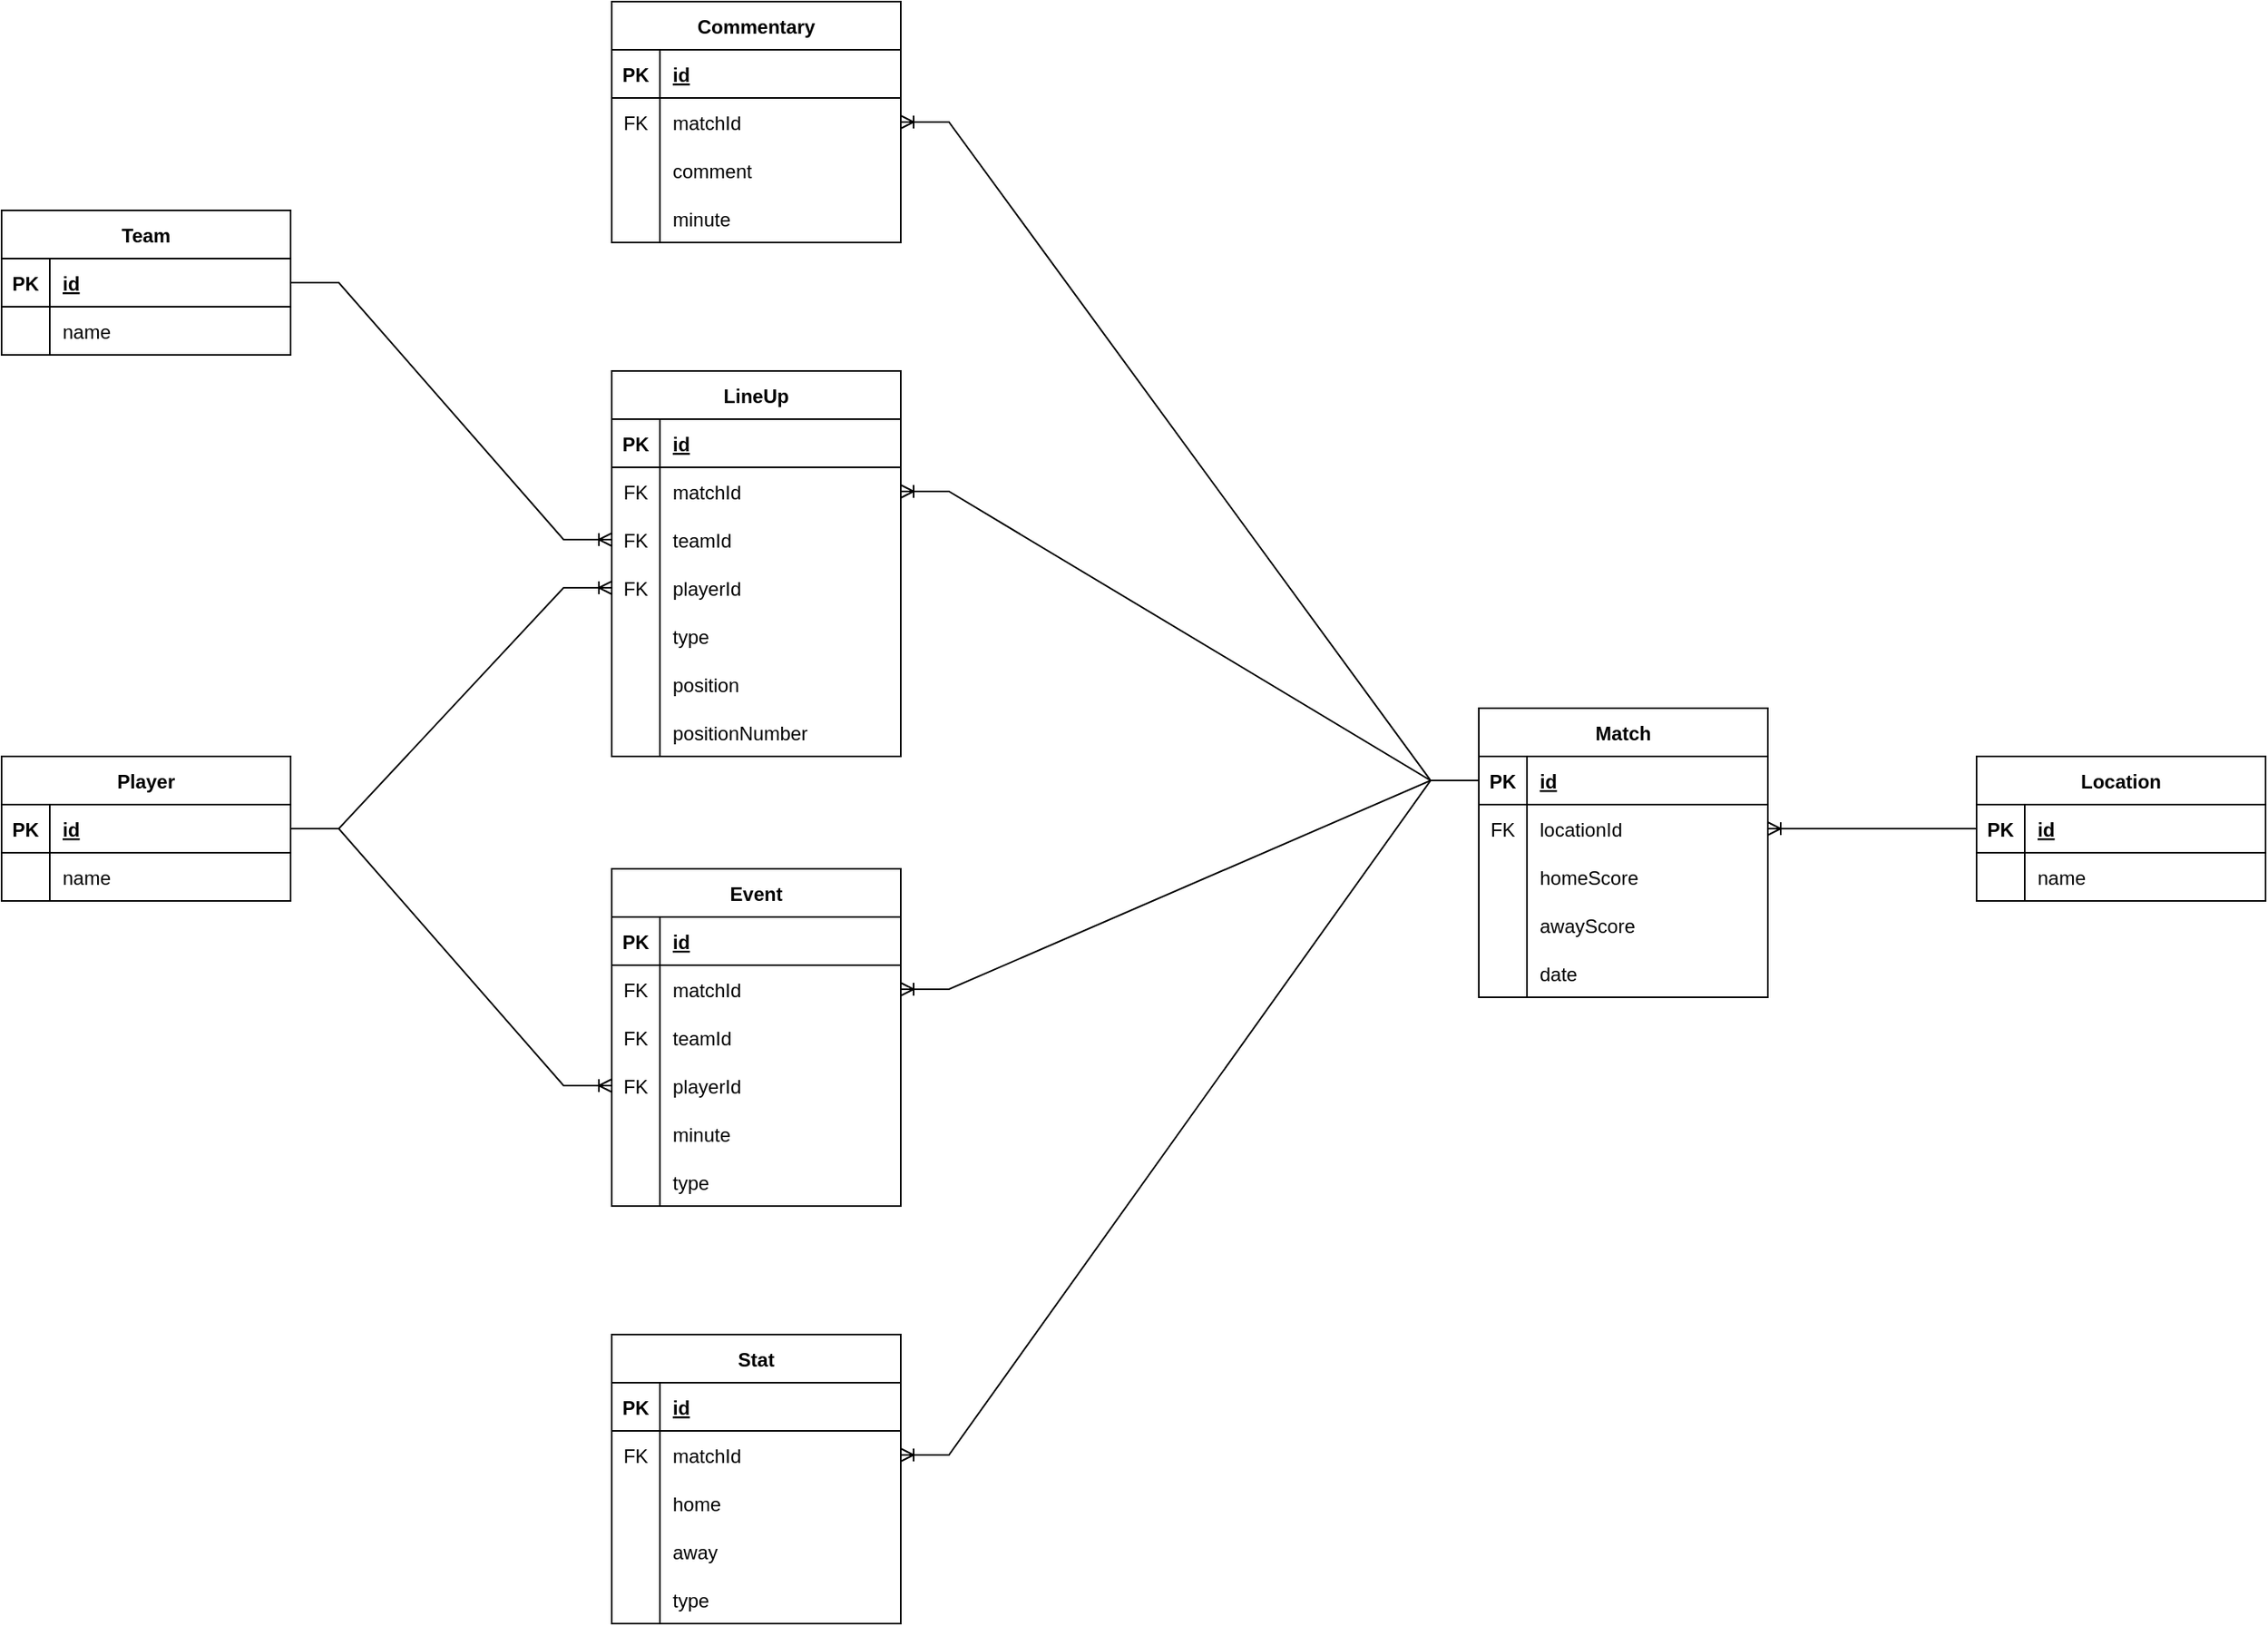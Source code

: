 <mxfile version="20.3.0" type="device"><diagram id="R2lEEEUBdFMjLlhIrx00" name="Page-1"><mxGraphModel dx="1077" dy="1145" grid="1" gridSize="10" guides="1" tooltips="1" connect="1" arrows="1" fold="1" page="1" pageScale="1" pageWidth="850" pageHeight="1100" math="0" shadow="0" extFonts="Permanent Marker^https://fonts.googleapis.com/css?family=Permanent+Marker"><root><mxCell id="0"/><mxCell id="1" parent="0"/><mxCell id="EZEX6JKHG1NDSwxUz5TP-1" value="Commentary" style="shape=table;startSize=30;container=1;collapsible=1;childLayout=tableLayout;fixedRows=1;rowLines=0;fontStyle=1;align=center;resizeLast=1;" vertex="1" parent="1"><mxGeometry x="500" y="50" width="180" height="150" as="geometry"/></mxCell><mxCell id="EZEX6JKHG1NDSwxUz5TP-2" value="" style="shape=tableRow;horizontal=0;startSize=0;swimlaneHead=0;swimlaneBody=0;fillColor=none;collapsible=0;dropTarget=0;points=[[0,0.5],[1,0.5]];portConstraint=eastwest;top=0;left=0;right=0;bottom=1;" vertex="1" parent="EZEX6JKHG1NDSwxUz5TP-1"><mxGeometry y="30" width="180" height="30" as="geometry"/></mxCell><mxCell id="EZEX6JKHG1NDSwxUz5TP-3" value="PK" style="shape=partialRectangle;connectable=0;fillColor=none;top=0;left=0;bottom=0;right=0;fontStyle=1;overflow=hidden;" vertex="1" parent="EZEX6JKHG1NDSwxUz5TP-2"><mxGeometry width="30" height="30" as="geometry"><mxRectangle width="30" height="30" as="alternateBounds"/></mxGeometry></mxCell><mxCell id="EZEX6JKHG1NDSwxUz5TP-4" value="id" style="shape=partialRectangle;connectable=0;fillColor=none;top=0;left=0;bottom=0;right=0;align=left;spacingLeft=6;fontStyle=5;overflow=hidden;" vertex="1" parent="EZEX6JKHG1NDSwxUz5TP-2"><mxGeometry x="30" width="150" height="30" as="geometry"><mxRectangle width="150" height="30" as="alternateBounds"/></mxGeometry></mxCell><mxCell id="EZEX6JKHG1NDSwxUz5TP-5" value="" style="shape=tableRow;horizontal=0;startSize=0;swimlaneHead=0;swimlaneBody=0;fillColor=none;collapsible=0;dropTarget=0;points=[[0,0.5],[1,0.5]];portConstraint=eastwest;top=0;left=0;right=0;bottom=0;" vertex="1" parent="EZEX6JKHG1NDSwxUz5TP-1"><mxGeometry y="60" width="180" height="30" as="geometry"/></mxCell><mxCell id="EZEX6JKHG1NDSwxUz5TP-6" value="FK" style="shape=partialRectangle;connectable=0;fillColor=none;top=0;left=0;bottom=0;right=0;editable=1;overflow=hidden;" vertex="1" parent="EZEX6JKHG1NDSwxUz5TP-5"><mxGeometry width="30" height="30" as="geometry"><mxRectangle width="30" height="30" as="alternateBounds"/></mxGeometry></mxCell><mxCell id="EZEX6JKHG1NDSwxUz5TP-7" value="matchId" style="shape=partialRectangle;connectable=0;fillColor=none;top=0;left=0;bottom=0;right=0;align=left;spacingLeft=6;overflow=hidden;" vertex="1" parent="EZEX6JKHG1NDSwxUz5TP-5"><mxGeometry x="30" width="150" height="30" as="geometry"><mxRectangle width="150" height="30" as="alternateBounds"/></mxGeometry></mxCell><mxCell id="EZEX6JKHG1NDSwxUz5TP-8" value="" style="shape=tableRow;horizontal=0;startSize=0;swimlaneHead=0;swimlaneBody=0;fillColor=none;collapsible=0;dropTarget=0;points=[[0,0.5],[1,0.5]];portConstraint=eastwest;top=0;left=0;right=0;bottom=0;" vertex="1" parent="EZEX6JKHG1NDSwxUz5TP-1"><mxGeometry y="90" width="180" height="30" as="geometry"/></mxCell><mxCell id="EZEX6JKHG1NDSwxUz5TP-9" value="" style="shape=partialRectangle;connectable=0;fillColor=none;top=0;left=0;bottom=0;right=0;editable=1;overflow=hidden;" vertex="1" parent="EZEX6JKHG1NDSwxUz5TP-8"><mxGeometry width="30" height="30" as="geometry"><mxRectangle width="30" height="30" as="alternateBounds"/></mxGeometry></mxCell><mxCell id="EZEX6JKHG1NDSwxUz5TP-10" value="comment" style="shape=partialRectangle;connectable=0;fillColor=none;top=0;left=0;bottom=0;right=0;align=left;spacingLeft=6;overflow=hidden;" vertex="1" parent="EZEX6JKHG1NDSwxUz5TP-8"><mxGeometry x="30" width="150" height="30" as="geometry"><mxRectangle width="150" height="30" as="alternateBounds"/></mxGeometry></mxCell><mxCell id="EZEX6JKHG1NDSwxUz5TP-11" value="" style="shape=tableRow;horizontal=0;startSize=0;swimlaneHead=0;swimlaneBody=0;fillColor=none;collapsible=0;dropTarget=0;points=[[0,0.5],[1,0.5]];portConstraint=eastwest;top=0;left=0;right=0;bottom=0;" vertex="1" parent="EZEX6JKHG1NDSwxUz5TP-1"><mxGeometry y="120" width="180" height="30" as="geometry"/></mxCell><mxCell id="EZEX6JKHG1NDSwxUz5TP-12" value="" style="shape=partialRectangle;connectable=0;fillColor=none;top=0;left=0;bottom=0;right=0;editable=1;overflow=hidden;" vertex="1" parent="EZEX6JKHG1NDSwxUz5TP-11"><mxGeometry width="30" height="30" as="geometry"><mxRectangle width="30" height="30" as="alternateBounds"/></mxGeometry></mxCell><mxCell id="EZEX6JKHG1NDSwxUz5TP-13" value="minute" style="shape=partialRectangle;connectable=0;fillColor=none;top=0;left=0;bottom=0;right=0;align=left;spacingLeft=6;overflow=hidden;" vertex="1" parent="EZEX6JKHG1NDSwxUz5TP-11"><mxGeometry x="30" width="150" height="30" as="geometry"><mxRectangle width="150" height="30" as="alternateBounds"/></mxGeometry></mxCell><mxCell id="EZEX6JKHG1NDSwxUz5TP-14" value="Event" style="shape=table;startSize=30;container=1;collapsible=1;childLayout=tableLayout;fixedRows=1;rowLines=0;fontStyle=1;align=center;resizeLast=1;" vertex="1" parent="1"><mxGeometry x="500" y="590" width="180" height="210" as="geometry"><mxRectangle x="330" y="500" width="70" height="30" as="alternateBounds"/></mxGeometry></mxCell><mxCell id="EZEX6JKHG1NDSwxUz5TP-15" value="" style="shape=tableRow;horizontal=0;startSize=0;swimlaneHead=0;swimlaneBody=0;fillColor=none;collapsible=0;dropTarget=0;points=[[0,0.5],[1,0.5]];portConstraint=eastwest;top=0;left=0;right=0;bottom=1;" vertex="1" parent="EZEX6JKHG1NDSwxUz5TP-14"><mxGeometry y="30" width="180" height="30" as="geometry"/></mxCell><mxCell id="EZEX6JKHG1NDSwxUz5TP-16" value="PK" style="shape=partialRectangle;connectable=0;fillColor=none;top=0;left=0;bottom=0;right=0;fontStyle=1;overflow=hidden;" vertex="1" parent="EZEX6JKHG1NDSwxUz5TP-15"><mxGeometry width="30" height="30" as="geometry"><mxRectangle width="30" height="30" as="alternateBounds"/></mxGeometry></mxCell><mxCell id="EZEX6JKHG1NDSwxUz5TP-17" value="id" style="shape=partialRectangle;connectable=0;fillColor=none;top=0;left=0;bottom=0;right=0;align=left;spacingLeft=6;fontStyle=5;overflow=hidden;" vertex="1" parent="EZEX6JKHG1NDSwxUz5TP-15"><mxGeometry x="30" width="150" height="30" as="geometry"><mxRectangle width="150" height="30" as="alternateBounds"/></mxGeometry></mxCell><mxCell id="EZEX6JKHG1NDSwxUz5TP-18" value="" style="shape=tableRow;horizontal=0;startSize=0;swimlaneHead=0;swimlaneBody=0;fillColor=none;collapsible=0;dropTarget=0;points=[[0,0.5],[1,0.5]];portConstraint=eastwest;top=0;left=0;right=0;bottom=0;" vertex="1" parent="EZEX6JKHG1NDSwxUz5TP-14"><mxGeometry y="60" width="180" height="30" as="geometry"/></mxCell><mxCell id="EZEX6JKHG1NDSwxUz5TP-19" value="FK" style="shape=partialRectangle;connectable=0;fillColor=none;top=0;left=0;bottom=0;right=0;editable=1;overflow=hidden;" vertex="1" parent="EZEX6JKHG1NDSwxUz5TP-18"><mxGeometry width="30" height="30" as="geometry"><mxRectangle width="30" height="30" as="alternateBounds"/></mxGeometry></mxCell><mxCell id="EZEX6JKHG1NDSwxUz5TP-20" value="matchId" style="shape=partialRectangle;connectable=0;fillColor=none;top=0;left=0;bottom=0;right=0;align=left;spacingLeft=6;overflow=hidden;" vertex="1" parent="EZEX6JKHG1NDSwxUz5TP-18"><mxGeometry x="30" width="150" height="30" as="geometry"><mxRectangle width="150" height="30" as="alternateBounds"/></mxGeometry></mxCell><mxCell id="EZEX6JKHG1NDSwxUz5TP-21" value="" style="shape=tableRow;horizontal=0;startSize=0;swimlaneHead=0;swimlaneBody=0;fillColor=none;collapsible=0;dropTarget=0;points=[[0,0.5],[1,0.5]];portConstraint=eastwest;top=0;left=0;right=0;bottom=0;" vertex="1" parent="EZEX6JKHG1NDSwxUz5TP-14"><mxGeometry y="90" width="180" height="30" as="geometry"/></mxCell><mxCell id="EZEX6JKHG1NDSwxUz5TP-22" value="FK" style="shape=partialRectangle;connectable=0;fillColor=none;top=0;left=0;bottom=0;right=0;editable=1;overflow=hidden;" vertex="1" parent="EZEX6JKHG1NDSwxUz5TP-21"><mxGeometry width="30" height="30" as="geometry"><mxRectangle width="30" height="30" as="alternateBounds"/></mxGeometry></mxCell><mxCell id="EZEX6JKHG1NDSwxUz5TP-23" value="teamId" style="shape=partialRectangle;connectable=0;fillColor=none;top=0;left=0;bottom=0;right=0;align=left;spacingLeft=6;overflow=hidden;" vertex="1" parent="EZEX6JKHG1NDSwxUz5TP-21"><mxGeometry x="30" width="150" height="30" as="geometry"><mxRectangle width="150" height="30" as="alternateBounds"/></mxGeometry></mxCell><mxCell id="EZEX6JKHG1NDSwxUz5TP-24" value="" style="shape=tableRow;horizontal=0;startSize=0;swimlaneHead=0;swimlaneBody=0;fillColor=none;collapsible=0;dropTarget=0;points=[[0,0.5],[1,0.5]];portConstraint=eastwest;top=0;left=0;right=0;bottom=0;" vertex="1" parent="EZEX6JKHG1NDSwxUz5TP-14"><mxGeometry y="120" width="180" height="30" as="geometry"/></mxCell><mxCell id="EZEX6JKHG1NDSwxUz5TP-25" value="FK" style="shape=partialRectangle;connectable=0;fillColor=none;top=0;left=0;bottom=0;right=0;editable=1;overflow=hidden;" vertex="1" parent="EZEX6JKHG1NDSwxUz5TP-24"><mxGeometry width="30" height="30" as="geometry"><mxRectangle width="30" height="30" as="alternateBounds"/></mxGeometry></mxCell><mxCell id="EZEX6JKHG1NDSwxUz5TP-26" value="playerId" style="shape=partialRectangle;connectable=0;fillColor=none;top=0;left=0;bottom=0;right=0;align=left;spacingLeft=6;overflow=hidden;" vertex="1" parent="EZEX6JKHG1NDSwxUz5TP-24"><mxGeometry x="30" width="150" height="30" as="geometry"><mxRectangle width="150" height="30" as="alternateBounds"/></mxGeometry></mxCell><mxCell id="EZEX6JKHG1NDSwxUz5TP-32" value="" style="shape=tableRow;horizontal=0;startSize=0;swimlaneHead=0;swimlaneBody=0;fillColor=none;collapsible=0;dropTarget=0;points=[[0,0.5],[1,0.5]];portConstraint=eastwest;top=0;left=0;right=0;bottom=0;" vertex="1" parent="EZEX6JKHG1NDSwxUz5TP-14"><mxGeometry y="150" width="180" height="30" as="geometry"/></mxCell><mxCell id="EZEX6JKHG1NDSwxUz5TP-33" value="" style="shape=partialRectangle;connectable=0;fillColor=none;top=0;left=0;bottom=0;right=0;editable=1;overflow=hidden;" vertex="1" parent="EZEX6JKHG1NDSwxUz5TP-32"><mxGeometry width="30" height="30" as="geometry"><mxRectangle width="30" height="30" as="alternateBounds"/></mxGeometry></mxCell><mxCell id="EZEX6JKHG1NDSwxUz5TP-34" value="minute" style="shape=partialRectangle;connectable=0;fillColor=none;top=0;left=0;bottom=0;right=0;align=left;spacingLeft=6;overflow=hidden;" vertex="1" parent="EZEX6JKHG1NDSwxUz5TP-32"><mxGeometry x="30" width="150" height="30" as="geometry"><mxRectangle width="150" height="30" as="alternateBounds"/></mxGeometry></mxCell><mxCell id="EZEX6JKHG1NDSwxUz5TP-35" value="" style="shape=tableRow;horizontal=0;startSize=0;swimlaneHead=0;swimlaneBody=0;fillColor=none;collapsible=0;dropTarget=0;points=[[0,0.5],[1,0.5]];portConstraint=eastwest;top=0;left=0;right=0;bottom=0;" vertex="1" parent="EZEX6JKHG1NDSwxUz5TP-14"><mxGeometry y="180" width="180" height="30" as="geometry"/></mxCell><mxCell id="EZEX6JKHG1NDSwxUz5TP-36" value="" style="shape=partialRectangle;connectable=0;fillColor=none;top=0;left=0;bottom=0;right=0;editable=1;overflow=hidden;" vertex="1" parent="EZEX6JKHG1NDSwxUz5TP-35"><mxGeometry width="30" height="30" as="geometry"><mxRectangle width="30" height="30" as="alternateBounds"/></mxGeometry></mxCell><mxCell id="EZEX6JKHG1NDSwxUz5TP-37" value="type" style="shape=partialRectangle;connectable=0;fillColor=none;top=0;left=0;bottom=0;right=0;align=left;spacingLeft=6;overflow=hidden;" vertex="1" parent="EZEX6JKHG1NDSwxUz5TP-35"><mxGeometry x="30" width="150" height="30" as="geometry"><mxRectangle width="150" height="30" as="alternateBounds"/></mxGeometry></mxCell><mxCell id="EZEX6JKHG1NDSwxUz5TP-38" value="LineUp" style="shape=table;startSize=30;container=1;collapsible=1;childLayout=tableLayout;fixedRows=1;rowLines=0;fontStyle=1;align=center;resizeLast=1;" vertex="1" parent="1"><mxGeometry x="500" y="280" width="180" height="240" as="geometry"/></mxCell><mxCell id="EZEX6JKHG1NDSwxUz5TP-39" value="" style="shape=tableRow;horizontal=0;startSize=0;swimlaneHead=0;swimlaneBody=0;fillColor=none;collapsible=0;dropTarget=0;points=[[0,0.5],[1,0.5]];portConstraint=eastwest;top=0;left=0;right=0;bottom=1;" vertex="1" parent="EZEX6JKHG1NDSwxUz5TP-38"><mxGeometry y="30" width="180" height="30" as="geometry"/></mxCell><mxCell id="EZEX6JKHG1NDSwxUz5TP-40" value="PK" style="shape=partialRectangle;connectable=0;fillColor=none;top=0;left=0;bottom=0;right=0;fontStyle=1;overflow=hidden;" vertex="1" parent="EZEX6JKHG1NDSwxUz5TP-39"><mxGeometry width="30" height="30" as="geometry"><mxRectangle width="30" height="30" as="alternateBounds"/></mxGeometry></mxCell><mxCell id="EZEX6JKHG1NDSwxUz5TP-41" value="id" style="shape=partialRectangle;connectable=0;fillColor=none;top=0;left=0;bottom=0;right=0;align=left;spacingLeft=6;fontStyle=5;overflow=hidden;" vertex="1" parent="EZEX6JKHG1NDSwxUz5TP-39"><mxGeometry x="30" width="150" height="30" as="geometry"><mxRectangle width="150" height="30" as="alternateBounds"/></mxGeometry></mxCell><mxCell id="EZEX6JKHG1NDSwxUz5TP-42" value="" style="shape=tableRow;horizontal=0;startSize=0;swimlaneHead=0;swimlaneBody=0;fillColor=none;collapsible=0;dropTarget=0;points=[[0,0.5],[1,0.5]];portConstraint=eastwest;top=0;left=0;right=0;bottom=0;" vertex="1" parent="EZEX6JKHG1NDSwxUz5TP-38"><mxGeometry y="60" width="180" height="30" as="geometry"/></mxCell><mxCell id="EZEX6JKHG1NDSwxUz5TP-43" value="FK" style="shape=partialRectangle;connectable=0;fillColor=none;top=0;left=0;bottom=0;right=0;editable=1;overflow=hidden;" vertex="1" parent="EZEX6JKHG1NDSwxUz5TP-42"><mxGeometry width="30" height="30" as="geometry"><mxRectangle width="30" height="30" as="alternateBounds"/></mxGeometry></mxCell><mxCell id="EZEX6JKHG1NDSwxUz5TP-44" value="matchId" style="shape=partialRectangle;connectable=0;fillColor=none;top=0;left=0;bottom=0;right=0;align=left;spacingLeft=6;overflow=hidden;" vertex="1" parent="EZEX6JKHG1NDSwxUz5TP-42"><mxGeometry x="30" width="150" height="30" as="geometry"><mxRectangle width="150" height="30" as="alternateBounds"/></mxGeometry></mxCell><mxCell id="EZEX6JKHG1NDSwxUz5TP-45" value="" style="shape=tableRow;horizontal=0;startSize=0;swimlaneHead=0;swimlaneBody=0;fillColor=none;collapsible=0;dropTarget=0;points=[[0,0.5],[1,0.5]];portConstraint=eastwest;top=0;left=0;right=0;bottom=0;" vertex="1" parent="EZEX6JKHG1NDSwxUz5TP-38"><mxGeometry y="90" width="180" height="30" as="geometry"/></mxCell><mxCell id="EZEX6JKHG1NDSwxUz5TP-46" value="FK" style="shape=partialRectangle;connectable=0;fillColor=none;top=0;left=0;bottom=0;right=0;editable=1;overflow=hidden;" vertex="1" parent="EZEX6JKHG1NDSwxUz5TP-45"><mxGeometry width="30" height="30" as="geometry"><mxRectangle width="30" height="30" as="alternateBounds"/></mxGeometry></mxCell><mxCell id="EZEX6JKHG1NDSwxUz5TP-47" value="teamId" style="shape=partialRectangle;connectable=0;fillColor=none;top=0;left=0;bottom=0;right=0;align=left;spacingLeft=6;overflow=hidden;" vertex="1" parent="EZEX6JKHG1NDSwxUz5TP-45"><mxGeometry x="30" width="150" height="30" as="geometry"><mxRectangle width="150" height="30" as="alternateBounds"/></mxGeometry></mxCell><mxCell id="EZEX6JKHG1NDSwxUz5TP-48" value="" style="shape=tableRow;horizontal=0;startSize=0;swimlaneHead=0;swimlaneBody=0;fillColor=none;collapsible=0;dropTarget=0;points=[[0,0.5],[1,0.5]];portConstraint=eastwest;top=0;left=0;right=0;bottom=0;" vertex="1" parent="EZEX6JKHG1NDSwxUz5TP-38"><mxGeometry y="120" width="180" height="30" as="geometry"/></mxCell><mxCell id="EZEX6JKHG1NDSwxUz5TP-49" value="FK" style="shape=partialRectangle;connectable=0;fillColor=none;top=0;left=0;bottom=0;right=0;editable=1;overflow=hidden;" vertex="1" parent="EZEX6JKHG1NDSwxUz5TP-48"><mxGeometry width="30" height="30" as="geometry"><mxRectangle width="30" height="30" as="alternateBounds"/></mxGeometry></mxCell><mxCell id="EZEX6JKHG1NDSwxUz5TP-50" value="playerId" style="shape=partialRectangle;connectable=0;fillColor=none;top=0;left=0;bottom=0;right=0;align=left;spacingLeft=6;overflow=hidden;" vertex="1" parent="EZEX6JKHG1NDSwxUz5TP-48"><mxGeometry x="30" width="150" height="30" as="geometry"><mxRectangle width="150" height="30" as="alternateBounds"/></mxGeometry></mxCell><mxCell id="EZEX6JKHG1NDSwxUz5TP-51" value="" style="shape=tableRow;horizontal=0;startSize=0;swimlaneHead=0;swimlaneBody=0;fillColor=none;collapsible=0;dropTarget=0;points=[[0,0.5],[1,0.5]];portConstraint=eastwest;top=0;left=0;right=0;bottom=0;" vertex="1" parent="EZEX6JKHG1NDSwxUz5TP-38"><mxGeometry y="150" width="180" height="30" as="geometry"/></mxCell><mxCell id="EZEX6JKHG1NDSwxUz5TP-52" value="" style="shape=partialRectangle;connectable=0;fillColor=none;top=0;left=0;bottom=0;right=0;editable=1;overflow=hidden;" vertex="1" parent="EZEX6JKHG1NDSwxUz5TP-51"><mxGeometry width="30" height="30" as="geometry"><mxRectangle width="30" height="30" as="alternateBounds"/></mxGeometry></mxCell><mxCell id="EZEX6JKHG1NDSwxUz5TP-53" value="type" style="shape=partialRectangle;connectable=0;fillColor=none;top=0;left=0;bottom=0;right=0;align=left;spacingLeft=6;overflow=hidden;" vertex="1" parent="EZEX6JKHG1NDSwxUz5TP-51"><mxGeometry x="30" width="150" height="30" as="geometry"><mxRectangle width="150" height="30" as="alternateBounds"/></mxGeometry></mxCell><mxCell id="EZEX6JKHG1NDSwxUz5TP-251" value="" style="shape=tableRow;horizontal=0;startSize=0;swimlaneHead=0;swimlaneBody=0;fillColor=none;collapsible=0;dropTarget=0;points=[[0,0.5],[1,0.5]];portConstraint=eastwest;top=0;left=0;right=0;bottom=0;" vertex="1" parent="EZEX6JKHG1NDSwxUz5TP-38"><mxGeometry y="180" width="180" height="30" as="geometry"/></mxCell><mxCell id="EZEX6JKHG1NDSwxUz5TP-252" value="" style="shape=partialRectangle;connectable=0;fillColor=none;top=0;left=0;bottom=0;right=0;editable=1;overflow=hidden;" vertex="1" parent="EZEX6JKHG1NDSwxUz5TP-251"><mxGeometry width="30" height="30" as="geometry"><mxRectangle width="30" height="30" as="alternateBounds"/></mxGeometry></mxCell><mxCell id="EZEX6JKHG1NDSwxUz5TP-253" value="position" style="shape=partialRectangle;connectable=0;fillColor=none;top=0;left=0;bottom=0;right=0;align=left;spacingLeft=6;overflow=hidden;" vertex="1" parent="EZEX6JKHG1NDSwxUz5TP-251"><mxGeometry x="30" width="150" height="30" as="geometry"><mxRectangle width="150" height="30" as="alternateBounds"/></mxGeometry></mxCell><mxCell id="EZEX6JKHG1NDSwxUz5TP-254" value="" style="shape=tableRow;horizontal=0;startSize=0;swimlaneHead=0;swimlaneBody=0;fillColor=none;collapsible=0;dropTarget=0;points=[[0,0.5],[1,0.5]];portConstraint=eastwest;top=0;left=0;right=0;bottom=0;" vertex="1" parent="EZEX6JKHG1NDSwxUz5TP-38"><mxGeometry y="210" width="180" height="30" as="geometry"/></mxCell><mxCell id="EZEX6JKHG1NDSwxUz5TP-255" value="" style="shape=partialRectangle;connectable=0;fillColor=none;top=0;left=0;bottom=0;right=0;editable=1;overflow=hidden;" vertex="1" parent="EZEX6JKHG1NDSwxUz5TP-254"><mxGeometry width="30" height="30" as="geometry"><mxRectangle width="30" height="30" as="alternateBounds"/></mxGeometry></mxCell><mxCell id="EZEX6JKHG1NDSwxUz5TP-256" value="positionNumber" style="shape=partialRectangle;connectable=0;fillColor=none;top=0;left=0;bottom=0;right=0;align=left;spacingLeft=6;overflow=hidden;" vertex="1" parent="EZEX6JKHG1NDSwxUz5TP-254"><mxGeometry x="30" width="150" height="30" as="geometry"><mxRectangle width="150" height="30" as="alternateBounds"/></mxGeometry></mxCell><mxCell id="EZEX6JKHG1NDSwxUz5TP-67" value="Match" style="shape=table;startSize=30;container=1;collapsible=1;childLayout=tableLayout;fixedRows=1;rowLines=0;fontStyle=1;align=center;resizeLast=1;" vertex="1" parent="1"><mxGeometry x="1040" y="490" width="180" height="180" as="geometry"/></mxCell><mxCell id="EZEX6JKHG1NDSwxUz5TP-68" value="" style="shape=tableRow;horizontal=0;startSize=0;swimlaneHead=0;swimlaneBody=0;fillColor=none;collapsible=0;dropTarget=0;points=[[0,0.5],[1,0.5]];portConstraint=eastwest;top=0;left=0;right=0;bottom=1;" vertex="1" parent="EZEX6JKHG1NDSwxUz5TP-67"><mxGeometry y="30" width="180" height="30" as="geometry"/></mxCell><mxCell id="EZEX6JKHG1NDSwxUz5TP-69" value="PK" style="shape=partialRectangle;connectable=0;fillColor=none;top=0;left=0;bottom=0;right=0;fontStyle=1;overflow=hidden;" vertex="1" parent="EZEX6JKHG1NDSwxUz5TP-68"><mxGeometry width="30" height="30" as="geometry"><mxRectangle width="30" height="30" as="alternateBounds"/></mxGeometry></mxCell><mxCell id="EZEX6JKHG1NDSwxUz5TP-70" value="id" style="shape=partialRectangle;connectable=0;fillColor=none;top=0;left=0;bottom=0;right=0;align=left;spacingLeft=6;fontStyle=5;overflow=hidden;" vertex="1" parent="EZEX6JKHG1NDSwxUz5TP-68"><mxGeometry x="30" width="150" height="30" as="geometry"><mxRectangle width="150" height="30" as="alternateBounds"/></mxGeometry></mxCell><mxCell id="EZEX6JKHG1NDSwxUz5TP-71" value="" style="shape=tableRow;horizontal=0;startSize=0;swimlaneHead=0;swimlaneBody=0;fillColor=none;collapsible=0;dropTarget=0;points=[[0,0.5],[1,0.5]];portConstraint=eastwest;top=0;left=0;right=0;bottom=0;" vertex="1" parent="EZEX6JKHG1NDSwxUz5TP-67"><mxGeometry y="60" width="180" height="30" as="geometry"/></mxCell><mxCell id="EZEX6JKHG1NDSwxUz5TP-72" value="FK" style="shape=partialRectangle;connectable=0;fillColor=none;top=0;left=0;bottom=0;right=0;editable=1;overflow=hidden;" vertex="1" parent="EZEX6JKHG1NDSwxUz5TP-71"><mxGeometry width="30" height="30" as="geometry"><mxRectangle width="30" height="30" as="alternateBounds"/></mxGeometry></mxCell><mxCell id="EZEX6JKHG1NDSwxUz5TP-73" value="locationId" style="shape=partialRectangle;connectable=0;fillColor=none;top=0;left=0;bottom=0;right=0;align=left;spacingLeft=6;overflow=hidden;" vertex="1" parent="EZEX6JKHG1NDSwxUz5TP-71"><mxGeometry x="30" width="150" height="30" as="geometry"><mxRectangle width="150" height="30" as="alternateBounds"/></mxGeometry></mxCell><mxCell id="EZEX6JKHG1NDSwxUz5TP-81" value="" style="shape=tableRow;horizontal=0;startSize=0;swimlaneHead=0;swimlaneBody=0;fillColor=none;collapsible=0;dropTarget=0;points=[[0,0.5],[1,0.5]];portConstraint=eastwest;top=0;left=0;right=0;bottom=0;" vertex="1" parent="EZEX6JKHG1NDSwxUz5TP-67"><mxGeometry y="90" width="180" height="30" as="geometry"/></mxCell><mxCell id="EZEX6JKHG1NDSwxUz5TP-82" value="" style="shape=partialRectangle;connectable=0;fillColor=none;top=0;left=0;bottom=0;right=0;editable=1;overflow=hidden;" vertex="1" parent="EZEX6JKHG1NDSwxUz5TP-81"><mxGeometry width="30" height="30" as="geometry"><mxRectangle width="30" height="30" as="alternateBounds"/></mxGeometry></mxCell><mxCell id="EZEX6JKHG1NDSwxUz5TP-83" value="homeScore" style="shape=partialRectangle;connectable=0;fillColor=none;top=0;left=0;bottom=0;right=0;align=left;spacingLeft=6;overflow=hidden;" vertex="1" parent="EZEX6JKHG1NDSwxUz5TP-81"><mxGeometry x="30" width="150" height="30" as="geometry"><mxRectangle width="150" height="30" as="alternateBounds"/></mxGeometry></mxCell><mxCell id="EZEX6JKHG1NDSwxUz5TP-239" value="" style="shape=tableRow;horizontal=0;startSize=0;swimlaneHead=0;swimlaneBody=0;fillColor=none;collapsible=0;dropTarget=0;points=[[0,0.5],[1,0.5]];portConstraint=eastwest;top=0;left=0;right=0;bottom=0;" vertex="1" parent="EZEX6JKHG1NDSwxUz5TP-67"><mxGeometry y="120" width="180" height="30" as="geometry"/></mxCell><mxCell id="EZEX6JKHG1NDSwxUz5TP-240" value="" style="shape=partialRectangle;connectable=0;fillColor=none;top=0;left=0;bottom=0;right=0;editable=1;overflow=hidden;" vertex="1" parent="EZEX6JKHG1NDSwxUz5TP-239"><mxGeometry width="30" height="30" as="geometry"><mxRectangle width="30" height="30" as="alternateBounds"/></mxGeometry></mxCell><mxCell id="EZEX6JKHG1NDSwxUz5TP-241" value="awayScore" style="shape=partialRectangle;connectable=0;fillColor=none;top=0;left=0;bottom=0;right=0;align=left;spacingLeft=6;overflow=hidden;" vertex="1" parent="EZEX6JKHG1NDSwxUz5TP-239"><mxGeometry x="30" width="150" height="30" as="geometry"><mxRectangle width="150" height="30" as="alternateBounds"/></mxGeometry></mxCell><mxCell id="EZEX6JKHG1NDSwxUz5TP-87" value="" style="shape=tableRow;horizontal=0;startSize=0;swimlaneHead=0;swimlaneBody=0;fillColor=none;collapsible=0;dropTarget=0;points=[[0,0.5],[1,0.5]];portConstraint=eastwest;top=0;left=0;right=0;bottom=0;" vertex="1" parent="EZEX6JKHG1NDSwxUz5TP-67"><mxGeometry y="150" width="180" height="30" as="geometry"/></mxCell><mxCell id="EZEX6JKHG1NDSwxUz5TP-88" value="" style="shape=partialRectangle;connectable=0;fillColor=none;top=0;left=0;bottom=0;right=0;editable=1;overflow=hidden;" vertex="1" parent="EZEX6JKHG1NDSwxUz5TP-87"><mxGeometry width="30" height="30" as="geometry"><mxRectangle width="30" height="30" as="alternateBounds"/></mxGeometry></mxCell><mxCell id="EZEX6JKHG1NDSwxUz5TP-89" value="date" style="shape=partialRectangle;connectable=0;fillColor=none;top=0;left=0;bottom=0;right=0;align=left;spacingLeft=6;overflow=hidden;" vertex="1" parent="EZEX6JKHG1NDSwxUz5TP-87"><mxGeometry x="30" width="150" height="30" as="geometry"><mxRectangle width="150" height="30" as="alternateBounds"/></mxGeometry></mxCell><mxCell id="EZEX6JKHG1NDSwxUz5TP-119" value="Player" style="shape=table;startSize=30;container=1;collapsible=1;childLayout=tableLayout;fixedRows=1;rowLines=0;fontStyle=1;align=center;resizeLast=1;" vertex="1" parent="1"><mxGeometry x="120" y="520" width="180" height="90" as="geometry"/></mxCell><mxCell id="EZEX6JKHG1NDSwxUz5TP-120" value="" style="shape=tableRow;horizontal=0;startSize=0;swimlaneHead=0;swimlaneBody=0;fillColor=none;collapsible=0;dropTarget=0;points=[[0,0.5],[1,0.5]];portConstraint=eastwest;top=0;left=0;right=0;bottom=1;" vertex="1" parent="EZEX6JKHG1NDSwxUz5TP-119"><mxGeometry y="30" width="180" height="30" as="geometry"/></mxCell><mxCell id="EZEX6JKHG1NDSwxUz5TP-121" value="PK" style="shape=partialRectangle;connectable=0;fillColor=none;top=0;left=0;bottom=0;right=0;fontStyle=1;overflow=hidden;" vertex="1" parent="EZEX6JKHG1NDSwxUz5TP-120"><mxGeometry width="30" height="30" as="geometry"><mxRectangle width="30" height="30" as="alternateBounds"/></mxGeometry></mxCell><mxCell id="EZEX6JKHG1NDSwxUz5TP-122" value="id" style="shape=partialRectangle;connectable=0;fillColor=none;top=0;left=0;bottom=0;right=0;align=left;spacingLeft=6;fontStyle=5;overflow=hidden;" vertex="1" parent="EZEX6JKHG1NDSwxUz5TP-120"><mxGeometry x="30" width="150" height="30" as="geometry"><mxRectangle width="150" height="30" as="alternateBounds"/></mxGeometry></mxCell><mxCell id="EZEX6JKHG1NDSwxUz5TP-123" value="" style="shape=tableRow;horizontal=0;startSize=0;swimlaneHead=0;swimlaneBody=0;fillColor=none;collapsible=0;dropTarget=0;points=[[0,0.5],[1,0.5]];portConstraint=eastwest;top=0;left=0;right=0;bottom=0;" vertex="1" parent="EZEX6JKHG1NDSwxUz5TP-119"><mxGeometry y="60" width="180" height="30" as="geometry"/></mxCell><mxCell id="EZEX6JKHG1NDSwxUz5TP-124" value="" style="shape=partialRectangle;connectable=0;fillColor=none;top=0;left=0;bottom=0;right=0;editable=1;overflow=hidden;" vertex="1" parent="EZEX6JKHG1NDSwxUz5TP-123"><mxGeometry width="30" height="30" as="geometry"><mxRectangle width="30" height="30" as="alternateBounds"/></mxGeometry></mxCell><mxCell id="EZEX6JKHG1NDSwxUz5TP-125" value="name" style="shape=partialRectangle;connectable=0;fillColor=none;top=0;left=0;bottom=0;right=0;align=left;spacingLeft=6;overflow=hidden;" vertex="1" parent="EZEX6JKHG1NDSwxUz5TP-123"><mxGeometry x="30" width="150" height="30" as="geometry"><mxRectangle width="150" height="30" as="alternateBounds"/></mxGeometry></mxCell><mxCell id="EZEX6JKHG1NDSwxUz5TP-148" value="Stat" style="shape=table;startSize=30;container=1;collapsible=1;childLayout=tableLayout;fixedRows=1;rowLines=0;fontStyle=1;align=center;resizeLast=1;" vertex="1" parent="1"><mxGeometry x="500" y="880" width="180" height="180" as="geometry"/></mxCell><mxCell id="EZEX6JKHG1NDSwxUz5TP-149" value="" style="shape=tableRow;horizontal=0;startSize=0;swimlaneHead=0;swimlaneBody=0;fillColor=none;collapsible=0;dropTarget=0;points=[[0,0.5],[1,0.5]];portConstraint=eastwest;top=0;left=0;right=0;bottom=1;" vertex="1" parent="EZEX6JKHG1NDSwxUz5TP-148"><mxGeometry y="30" width="180" height="30" as="geometry"/></mxCell><mxCell id="EZEX6JKHG1NDSwxUz5TP-150" value="PK" style="shape=partialRectangle;connectable=0;fillColor=none;top=0;left=0;bottom=0;right=0;fontStyle=1;overflow=hidden;" vertex="1" parent="EZEX6JKHG1NDSwxUz5TP-149"><mxGeometry width="30" height="30" as="geometry"><mxRectangle width="30" height="30" as="alternateBounds"/></mxGeometry></mxCell><mxCell id="EZEX6JKHG1NDSwxUz5TP-151" value="id" style="shape=partialRectangle;connectable=0;fillColor=none;top=0;left=0;bottom=0;right=0;align=left;spacingLeft=6;fontStyle=5;overflow=hidden;" vertex="1" parent="EZEX6JKHG1NDSwxUz5TP-149"><mxGeometry x="30" width="150" height="30" as="geometry"><mxRectangle width="150" height="30" as="alternateBounds"/></mxGeometry></mxCell><mxCell id="EZEX6JKHG1NDSwxUz5TP-152" value="" style="shape=tableRow;horizontal=0;startSize=0;swimlaneHead=0;swimlaneBody=0;fillColor=none;collapsible=0;dropTarget=0;points=[[0,0.5],[1,0.5]];portConstraint=eastwest;top=0;left=0;right=0;bottom=0;" vertex="1" parent="EZEX6JKHG1NDSwxUz5TP-148"><mxGeometry y="60" width="180" height="30" as="geometry"/></mxCell><mxCell id="EZEX6JKHG1NDSwxUz5TP-153" value="FK" style="shape=partialRectangle;connectable=0;fillColor=none;top=0;left=0;bottom=0;right=0;editable=1;overflow=hidden;" vertex="1" parent="EZEX6JKHG1NDSwxUz5TP-152"><mxGeometry width="30" height="30" as="geometry"><mxRectangle width="30" height="30" as="alternateBounds"/></mxGeometry></mxCell><mxCell id="EZEX6JKHG1NDSwxUz5TP-154" value="matchId" style="shape=partialRectangle;connectable=0;fillColor=none;top=0;left=0;bottom=0;right=0;align=left;spacingLeft=6;overflow=hidden;" vertex="1" parent="EZEX6JKHG1NDSwxUz5TP-152"><mxGeometry x="30" width="150" height="30" as="geometry"><mxRectangle width="150" height="30" as="alternateBounds"/></mxGeometry></mxCell><mxCell id="EZEX6JKHG1NDSwxUz5TP-244" value="" style="shape=tableRow;horizontal=0;startSize=0;swimlaneHead=0;swimlaneBody=0;fillColor=none;collapsible=0;dropTarget=0;points=[[0,0.5],[1,0.5]];portConstraint=eastwest;top=0;left=0;right=0;bottom=0;" vertex="1" parent="EZEX6JKHG1NDSwxUz5TP-148"><mxGeometry y="90" width="180" height="30" as="geometry"/></mxCell><mxCell id="EZEX6JKHG1NDSwxUz5TP-245" value="" style="shape=partialRectangle;connectable=0;fillColor=none;top=0;left=0;bottom=0;right=0;editable=1;overflow=hidden;" vertex="1" parent="EZEX6JKHG1NDSwxUz5TP-244"><mxGeometry width="30" height="30" as="geometry"><mxRectangle width="30" height="30" as="alternateBounds"/></mxGeometry></mxCell><mxCell id="EZEX6JKHG1NDSwxUz5TP-246" value="home" style="shape=partialRectangle;connectable=0;fillColor=none;top=0;left=0;bottom=0;right=0;align=left;spacingLeft=6;overflow=hidden;" vertex="1" parent="EZEX6JKHG1NDSwxUz5TP-244"><mxGeometry x="30" width="150" height="30" as="geometry"><mxRectangle width="150" height="30" as="alternateBounds"/></mxGeometry></mxCell><mxCell id="EZEX6JKHG1NDSwxUz5TP-155" value="" style="shape=tableRow;horizontal=0;startSize=0;swimlaneHead=0;swimlaneBody=0;fillColor=none;collapsible=0;dropTarget=0;points=[[0,0.5],[1,0.5]];portConstraint=eastwest;top=0;left=0;right=0;bottom=0;" vertex="1" parent="EZEX6JKHG1NDSwxUz5TP-148"><mxGeometry y="120" width="180" height="30" as="geometry"/></mxCell><mxCell id="EZEX6JKHG1NDSwxUz5TP-156" value="" style="shape=partialRectangle;connectable=0;fillColor=none;top=0;left=0;bottom=0;right=0;editable=1;overflow=hidden;" vertex="1" parent="EZEX6JKHG1NDSwxUz5TP-155"><mxGeometry width="30" height="30" as="geometry"><mxRectangle width="30" height="30" as="alternateBounds"/></mxGeometry></mxCell><mxCell id="EZEX6JKHG1NDSwxUz5TP-157" value="away" style="shape=partialRectangle;connectable=0;fillColor=none;top=0;left=0;bottom=0;right=0;align=left;spacingLeft=6;overflow=hidden;" vertex="1" parent="EZEX6JKHG1NDSwxUz5TP-155"><mxGeometry x="30" width="150" height="30" as="geometry"><mxRectangle width="150" height="30" as="alternateBounds"/></mxGeometry></mxCell><mxCell id="EZEX6JKHG1NDSwxUz5TP-221" value="" style="shape=tableRow;horizontal=0;startSize=0;swimlaneHead=0;swimlaneBody=0;fillColor=none;collapsible=0;dropTarget=0;points=[[0,0.5],[1,0.5]];portConstraint=eastwest;top=0;left=0;right=0;bottom=0;" vertex="1" parent="EZEX6JKHG1NDSwxUz5TP-148"><mxGeometry y="150" width="180" height="30" as="geometry"/></mxCell><mxCell id="EZEX6JKHG1NDSwxUz5TP-222" value="" style="shape=partialRectangle;connectable=0;fillColor=none;top=0;left=0;bottom=0;right=0;editable=1;overflow=hidden;" vertex="1" parent="EZEX6JKHG1NDSwxUz5TP-221"><mxGeometry width="30" height="30" as="geometry"><mxRectangle width="30" height="30" as="alternateBounds"/></mxGeometry></mxCell><mxCell id="EZEX6JKHG1NDSwxUz5TP-223" value="type" style="shape=partialRectangle;connectable=0;fillColor=none;top=0;left=0;bottom=0;right=0;align=left;spacingLeft=6;overflow=hidden;" vertex="1" parent="EZEX6JKHG1NDSwxUz5TP-221"><mxGeometry x="30" width="150" height="30" as="geometry"><mxRectangle width="150" height="30" as="alternateBounds"/></mxGeometry></mxCell><mxCell id="EZEX6JKHG1NDSwxUz5TP-186" value="Team" style="shape=table;startSize=30;container=1;collapsible=1;childLayout=tableLayout;fixedRows=1;rowLines=0;fontStyle=1;align=center;resizeLast=1;" vertex="1" parent="1"><mxGeometry x="120" y="180" width="180" height="90" as="geometry"/></mxCell><mxCell id="EZEX6JKHG1NDSwxUz5TP-187" value="" style="shape=tableRow;horizontal=0;startSize=0;swimlaneHead=0;swimlaneBody=0;fillColor=none;collapsible=0;dropTarget=0;points=[[0,0.5],[1,0.5]];portConstraint=eastwest;top=0;left=0;right=0;bottom=1;" vertex="1" parent="EZEX6JKHG1NDSwxUz5TP-186"><mxGeometry y="30" width="180" height="30" as="geometry"/></mxCell><mxCell id="EZEX6JKHG1NDSwxUz5TP-188" value="PK" style="shape=partialRectangle;connectable=0;fillColor=none;top=0;left=0;bottom=0;right=0;fontStyle=1;overflow=hidden;" vertex="1" parent="EZEX6JKHG1NDSwxUz5TP-187"><mxGeometry width="30" height="30" as="geometry"><mxRectangle width="30" height="30" as="alternateBounds"/></mxGeometry></mxCell><mxCell id="EZEX6JKHG1NDSwxUz5TP-189" value="id" style="shape=partialRectangle;connectable=0;fillColor=none;top=0;left=0;bottom=0;right=0;align=left;spacingLeft=6;fontStyle=5;overflow=hidden;" vertex="1" parent="EZEX6JKHG1NDSwxUz5TP-187"><mxGeometry x="30" width="150" height="30" as="geometry"><mxRectangle width="150" height="30" as="alternateBounds"/></mxGeometry></mxCell><mxCell id="EZEX6JKHG1NDSwxUz5TP-190" value="" style="shape=tableRow;horizontal=0;startSize=0;swimlaneHead=0;swimlaneBody=0;fillColor=none;collapsible=0;dropTarget=0;points=[[0,0.5],[1,0.5]];portConstraint=eastwest;top=0;left=0;right=0;bottom=0;" vertex="1" parent="EZEX6JKHG1NDSwxUz5TP-186"><mxGeometry y="60" width="180" height="30" as="geometry"/></mxCell><mxCell id="EZEX6JKHG1NDSwxUz5TP-191" value="" style="shape=partialRectangle;connectable=0;fillColor=none;top=0;left=0;bottom=0;right=0;editable=1;overflow=hidden;" vertex="1" parent="EZEX6JKHG1NDSwxUz5TP-190"><mxGeometry width="30" height="30" as="geometry"><mxRectangle width="30" height="30" as="alternateBounds"/></mxGeometry></mxCell><mxCell id="EZEX6JKHG1NDSwxUz5TP-192" value="name" style="shape=partialRectangle;connectable=0;fillColor=none;top=0;left=0;bottom=0;right=0;align=left;spacingLeft=6;overflow=hidden;" vertex="1" parent="EZEX6JKHG1NDSwxUz5TP-190"><mxGeometry x="30" width="150" height="30" as="geometry"><mxRectangle width="150" height="30" as="alternateBounds"/></mxGeometry></mxCell><mxCell id="EZEX6JKHG1NDSwxUz5TP-203" value="Location" style="shape=table;startSize=30;container=1;collapsible=1;childLayout=tableLayout;fixedRows=1;rowLines=0;fontStyle=1;align=center;resizeLast=1;" vertex="1" parent="1"><mxGeometry x="1350" y="520" width="180" height="90" as="geometry"/></mxCell><mxCell id="EZEX6JKHG1NDSwxUz5TP-204" value="" style="shape=tableRow;horizontal=0;startSize=0;swimlaneHead=0;swimlaneBody=0;fillColor=none;collapsible=0;dropTarget=0;points=[[0,0.5],[1,0.5]];portConstraint=eastwest;top=0;left=0;right=0;bottom=1;" vertex="1" parent="EZEX6JKHG1NDSwxUz5TP-203"><mxGeometry y="30" width="180" height="30" as="geometry"/></mxCell><mxCell id="EZEX6JKHG1NDSwxUz5TP-205" value="PK" style="shape=partialRectangle;connectable=0;fillColor=none;top=0;left=0;bottom=0;right=0;fontStyle=1;overflow=hidden;" vertex="1" parent="EZEX6JKHG1NDSwxUz5TP-204"><mxGeometry width="30" height="30" as="geometry"><mxRectangle width="30" height="30" as="alternateBounds"/></mxGeometry></mxCell><mxCell id="EZEX6JKHG1NDSwxUz5TP-206" value="id" style="shape=partialRectangle;connectable=0;fillColor=none;top=0;left=0;bottom=0;right=0;align=left;spacingLeft=6;fontStyle=5;overflow=hidden;" vertex="1" parent="EZEX6JKHG1NDSwxUz5TP-204"><mxGeometry x="30" width="150" height="30" as="geometry"><mxRectangle width="150" height="30" as="alternateBounds"/></mxGeometry></mxCell><mxCell id="EZEX6JKHG1NDSwxUz5TP-207" value="" style="shape=tableRow;horizontal=0;startSize=0;swimlaneHead=0;swimlaneBody=0;fillColor=none;collapsible=0;dropTarget=0;points=[[0,0.5],[1,0.5]];portConstraint=eastwest;top=0;left=0;right=0;bottom=0;" vertex="1" parent="EZEX6JKHG1NDSwxUz5TP-203"><mxGeometry y="60" width="180" height="30" as="geometry"/></mxCell><mxCell id="EZEX6JKHG1NDSwxUz5TP-208" value="" style="shape=partialRectangle;connectable=0;fillColor=none;top=0;left=0;bottom=0;right=0;editable=1;overflow=hidden;" vertex="1" parent="EZEX6JKHG1NDSwxUz5TP-207"><mxGeometry width="30" height="30" as="geometry"><mxRectangle width="30" height="30" as="alternateBounds"/></mxGeometry></mxCell><mxCell id="EZEX6JKHG1NDSwxUz5TP-209" value="name" style="shape=partialRectangle;connectable=0;fillColor=none;top=0;left=0;bottom=0;right=0;align=left;spacingLeft=6;overflow=hidden;" vertex="1" parent="EZEX6JKHG1NDSwxUz5TP-207"><mxGeometry x="30" width="150" height="30" as="geometry"><mxRectangle width="150" height="30" as="alternateBounds"/></mxGeometry></mxCell><mxCell id="EZEX6JKHG1NDSwxUz5TP-213" value="" style="edgeStyle=entityRelationEdgeStyle;fontSize=12;html=1;endArrow=ERoneToMany;rounded=0;exitX=0;exitY=0.5;exitDx=0;exitDy=0;entryX=1;entryY=0.5;entryDx=0;entryDy=0;" edge="1" parent="1" source="EZEX6JKHG1NDSwxUz5TP-204" target="EZEX6JKHG1NDSwxUz5TP-71"><mxGeometry width="100" height="100" relative="1" as="geometry"><mxPoint x="1010" y="550" as="sourcePoint"/><mxPoint x="1110" y="450" as="targetPoint"/></mxGeometry></mxCell><mxCell id="EZEX6JKHG1NDSwxUz5TP-237" value="" style="edgeStyle=entityRelationEdgeStyle;fontSize=12;html=1;endArrow=ERoneToMany;rounded=0;exitX=0;exitY=0.5;exitDx=0;exitDy=0;entryX=1;entryY=0.5;entryDx=0;entryDy=0;" edge="1" parent="1" source="EZEX6JKHG1NDSwxUz5TP-68" target="EZEX6JKHG1NDSwxUz5TP-5"><mxGeometry width="100" height="100" relative="1" as="geometry"><mxPoint x="1140" y="570" as="sourcePoint"/><mxPoint x="1240" y="470" as="targetPoint"/></mxGeometry></mxCell><mxCell id="EZEX6JKHG1NDSwxUz5TP-238" value="" style="edgeStyle=entityRelationEdgeStyle;fontSize=12;html=1;endArrow=ERoneToMany;rounded=0;entryX=1;entryY=0.5;entryDx=0;entryDy=0;exitX=0;exitY=0.5;exitDx=0;exitDy=0;" edge="1" parent="1" source="EZEX6JKHG1NDSwxUz5TP-68" target="EZEX6JKHG1NDSwxUz5TP-42"><mxGeometry width="100" height="100" relative="1" as="geometry"><mxPoint x="870" y="410" as="sourcePoint"/><mxPoint x="810" y="465" as="targetPoint"/></mxGeometry></mxCell><mxCell id="EZEX6JKHG1NDSwxUz5TP-243" value="" style="edgeStyle=entityRelationEdgeStyle;fontSize=12;html=1;endArrow=ERoneToMany;rounded=0;entryX=1;entryY=0.5;entryDx=0;entryDy=0;exitX=0;exitY=0.5;exitDx=0;exitDy=0;" edge="1" parent="1" source="EZEX6JKHG1NDSwxUz5TP-68" target="EZEX6JKHG1NDSwxUz5TP-18"><mxGeometry width="100" height="100" relative="1" as="geometry"><mxPoint x="890" y="435" as="sourcePoint"/><mxPoint x="670" y="485" as="targetPoint"/></mxGeometry></mxCell><mxCell id="EZEX6JKHG1NDSwxUz5TP-247" value="" style="edgeStyle=entityRelationEdgeStyle;fontSize=12;html=1;endArrow=ERoneToMany;rounded=0;exitX=0;exitY=0.5;exitDx=0;exitDy=0;" edge="1" parent="1" source="EZEX6JKHG1NDSwxUz5TP-68" target="EZEX6JKHG1NDSwxUz5TP-152"><mxGeometry width="100" height="100" relative="1" as="geometry"><mxPoint x="890" y="435" as="sourcePoint"/><mxPoint x="670" y="645" as="targetPoint"/></mxGeometry></mxCell><mxCell id="EZEX6JKHG1NDSwxUz5TP-248" value="" style="edgeStyle=entityRelationEdgeStyle;fontSize=12;html=1;endArrow=ERoneToMany;rounded=0;exitX=1;exitY=0.5;exitDx=0;exitDy=0;entryX=0;entryY=0.5;entryDx=0;entryDy=0;" edge="1" parent="1" source="EZEX6JKHG1NDSwxUz5TP-120" target="EZEX6JKHG1NDSwxUz5TP-24"><mxGeometry width="100" height="100" relative="1" as="geometry"><mxPoint x="840" y="620" as="sourcePoint"/><mxPoint x="940" y="520" as="targetPoint"/></mxGeometry></mxCell><mxCell id="EZEX6JKHG1NDSwxUz5TP-249" value="" style="edgeStyle=entityRelationEdgeStyle;fontSize=12;html=1;endArrow=ERoneToMany;rounded=0;exitX=1;exitY=0.5;exitDx=0;exitDy=0;entryX=0;entryY=0.5;entryDx=0;entryDy=0;" edge="1" parent="1" source="EZEX6JKHG1NDSwxUz5TP-120" target="EZEX6JKHG1NDSwxUz5TP-48"><mxGeometry width="100" height="100" relative="1" as="geometry"><mxPoint x="310" y="495" as="sourcePoint"/><mxPoint x="490" y="535" as="targetPoint"/></mxGeometry></mxCell><mxCell id="EZEX6JKHG1NDSwxUz5TP-250" value="" style="edgeStyle=entityRelationEdgeStyle;fontSize=12;html=1;endArrow=ERoneToMany;rounded=0;exitX=1;exitY=0.5;exitDx=0;exitDy=0;entryX=0;entryY=0.5;entryDx=0;entryDy=0;" edge="1" parent="1" source="EZEX6JKHG1NDSwxUz5TP-187" target="EZEX6JKHG1NDSwxUz5TP-45"><mxGeometry width="100" height="100" relative="1" as="geometry"><mxPoint x="840" y="430" as="sourcePoint"/><mxPoint x="940" y="330" as="targetPoint"/></mxGeometry></mxCell></root></mxGraphModel></diagram></mxfile>